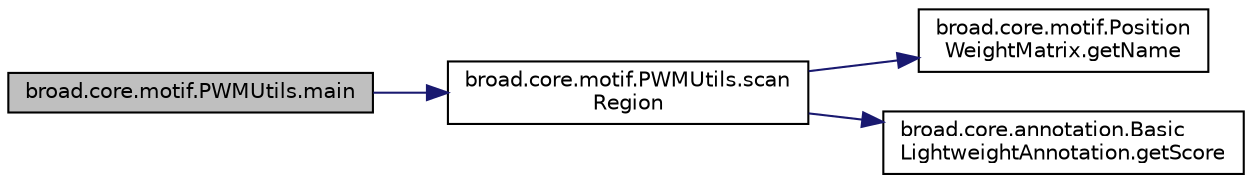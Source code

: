digraph "broad.core.motif.PWMUtils.main"
{
  edge [fontname="Helvetica",fontsize="10",labelfontname="Helvetica",labelfontsize="10"];
  node [fontname="Helvetica",fontsize="10",shape=record];
  rankdir="LR";
  Node1 [label="broad.core.motif.PWMUtils.main",height=0.2,width=0.4,color="black", fillcolor="grey75", style="filled" fontcolor="black"];
  Node1 -> Node2 [color="midnightblue",fontsize="10",style="solid",fontname="Helvetica"];
  Node2 [label="broad.core.motif.PWMUtils.scan\lRegion",height=0.2,width=0.4,color="black", fillcolor="white", style="filled",URL="$classbroad_1_1core_1_1motif_1_1_p_w_m_utils.html#a901bd6475f321d8416ddbf47d03d32b4"];
  Node2 -> Node3 [color="midnightblue",fontsize="10",style="solid",fontname="Helvetica"];
  Node3 [label="broad.core.motif.Position\lWeightMatrix.getName",height=0.2,width=0.4,color="black", fillcolor="white", style="filled",URL="$classbroad_1_1core_1_1motif_1_1_position_weight_matrix.html#a9c4f72f0173e0b84b3e3a732d9de22fc"];
  Node2 -> Node4 [color="midnightblue",fontsize="10",style="solid",fontname="Helvetica"];
  Node4 [label="broad.core.annotation.Basic\lLightweightAnnotation.getScore",height=0.2,width=0.4,color="black", fillcolor="white", style="filled",URL="$classbroad_1_1core_1_1annotation_1_1_basic_lightweight_annotation.html#a09f0b0f3e4eab4d2ed93ffeb7419646d"];
}
